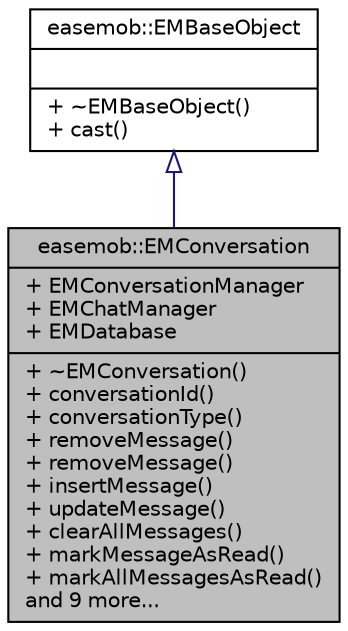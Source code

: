 digraph "easemob::EMConversation"
{
  edge [fontname="Helvetica",fontsize="10",labelfontname="Helvetica",labelfontsize="10"];
  node [fontname="Helvetica",fontsize="10",shape=record];
  Node1 [label="{easemob::EMConversation\n|+ EMConversationManager\l+ EMChatManager\l+ EMDatabase\l|+ ~EMConversation()\l+ conversationId()\l+ conversationType()\l+ removeMessage()\l+ removeMessage()\l+ insertMessage()\l+ updateMessage()\l+ clearAllMessages()\l+ markMessageAsRead()\l+ markAllMessagesAsRead()\land 9 more...\l}",height=0.2,width=0.4,color="black", fillcolor="grey75", style="filled" fontcolor="black"];
  Node2 -> Node1 [dir="back",color="midnightblue",fontsize="10",style="solid",arrowtail="onormal",fontname="Helvetica"];
  Node2 [label="{easemob::EMBaseObject\n||+ ~EMBaseObject()\l+ cast()\l}",height=0.2,width=0.4,color="black", fillcolor="white", style="filled",URL="$classeasemob_1_1EMBaseObject.html"];
}
